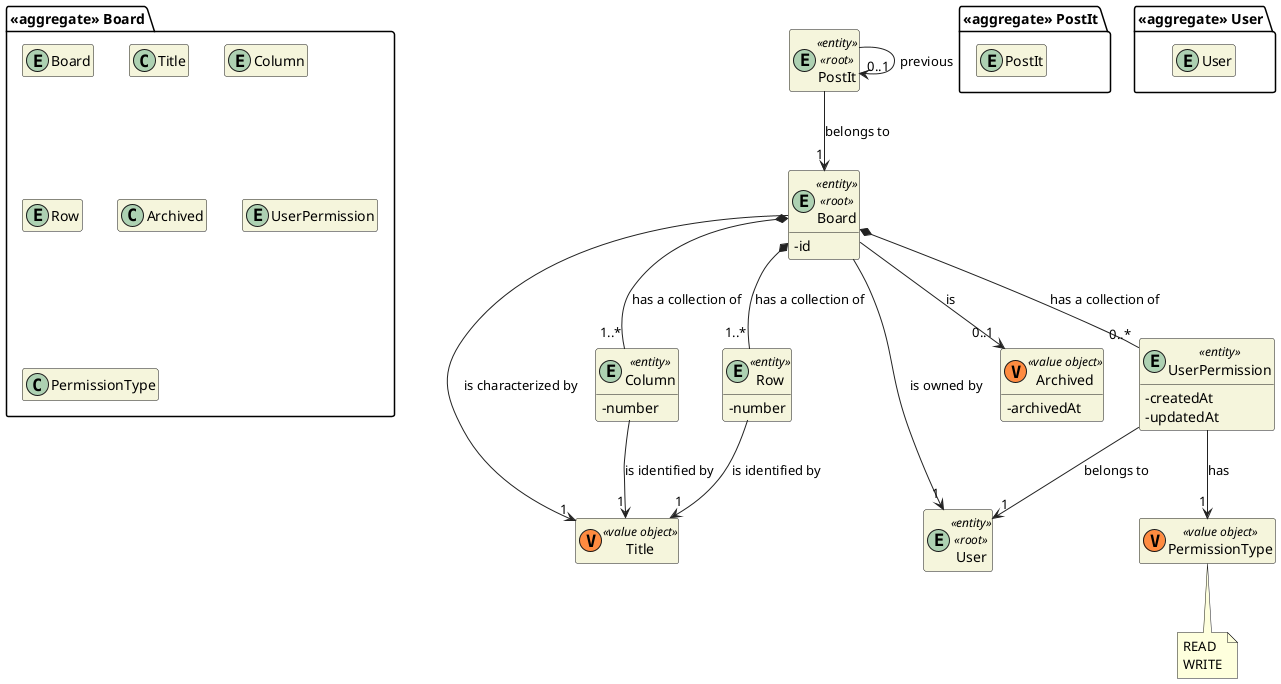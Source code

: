 @startuml DM-BOARD
'https://plantuml.com/class-diagram

skinparam classAttributeIconSize 0
hide empty attributes
hide empty methods
skinparam classBackgroundColor beige
skinparam ArrowColor #222222

package "<<aggregate>> Board" {
  entity Board

  class Title
  entity Column
  entity Row

  class Archived

  entity UserPermission

  class PermissionType
}

package "<<aggregate>> PostIt" {
  entity PostIt
}

package "<<aggregate>> User" {
  entity User
}

entity PostIt <<entity>> <<root>> {
}

entity User <<entity>> <<root>> {
}

entity Board <<entity>> <<root>> {
  - id
}

entity Column <<entity>> {
  - number
}

entity Row <<entity>> {
  - number
}

class Title <<(V,#FF8B40) value object>> {}

class Archived <<(V,#FF8B40) value object>> {
  - archivedAt
}

entity UserPermission <<entity>> {
  -createdAt
  -updatedAt
}

class PermissionType <<(V,#FF8B40) value object>> {
}

note bottom of PermissionType
  READ
  WRITE
end note

Board --> "1" Title : is characterized by
Board *-- "1..*" Column : has a collection of
Board *-- "1..*" Row : has a collection of
Board *-- "0..*" UserPermission : has a collection of

UserPermission --> "1" PermissionType : has
UserPermission --> "1" User : belongs to

Row --> "1" Title : is identified by

Column --> "1" Title : is identified by

Board --> "1" User : is owned by
Board --> "0..1" Archived : is

PostIt --> "1" Board : belongs to
PostIt --> "0..1" PostIt : previous

@enduml
